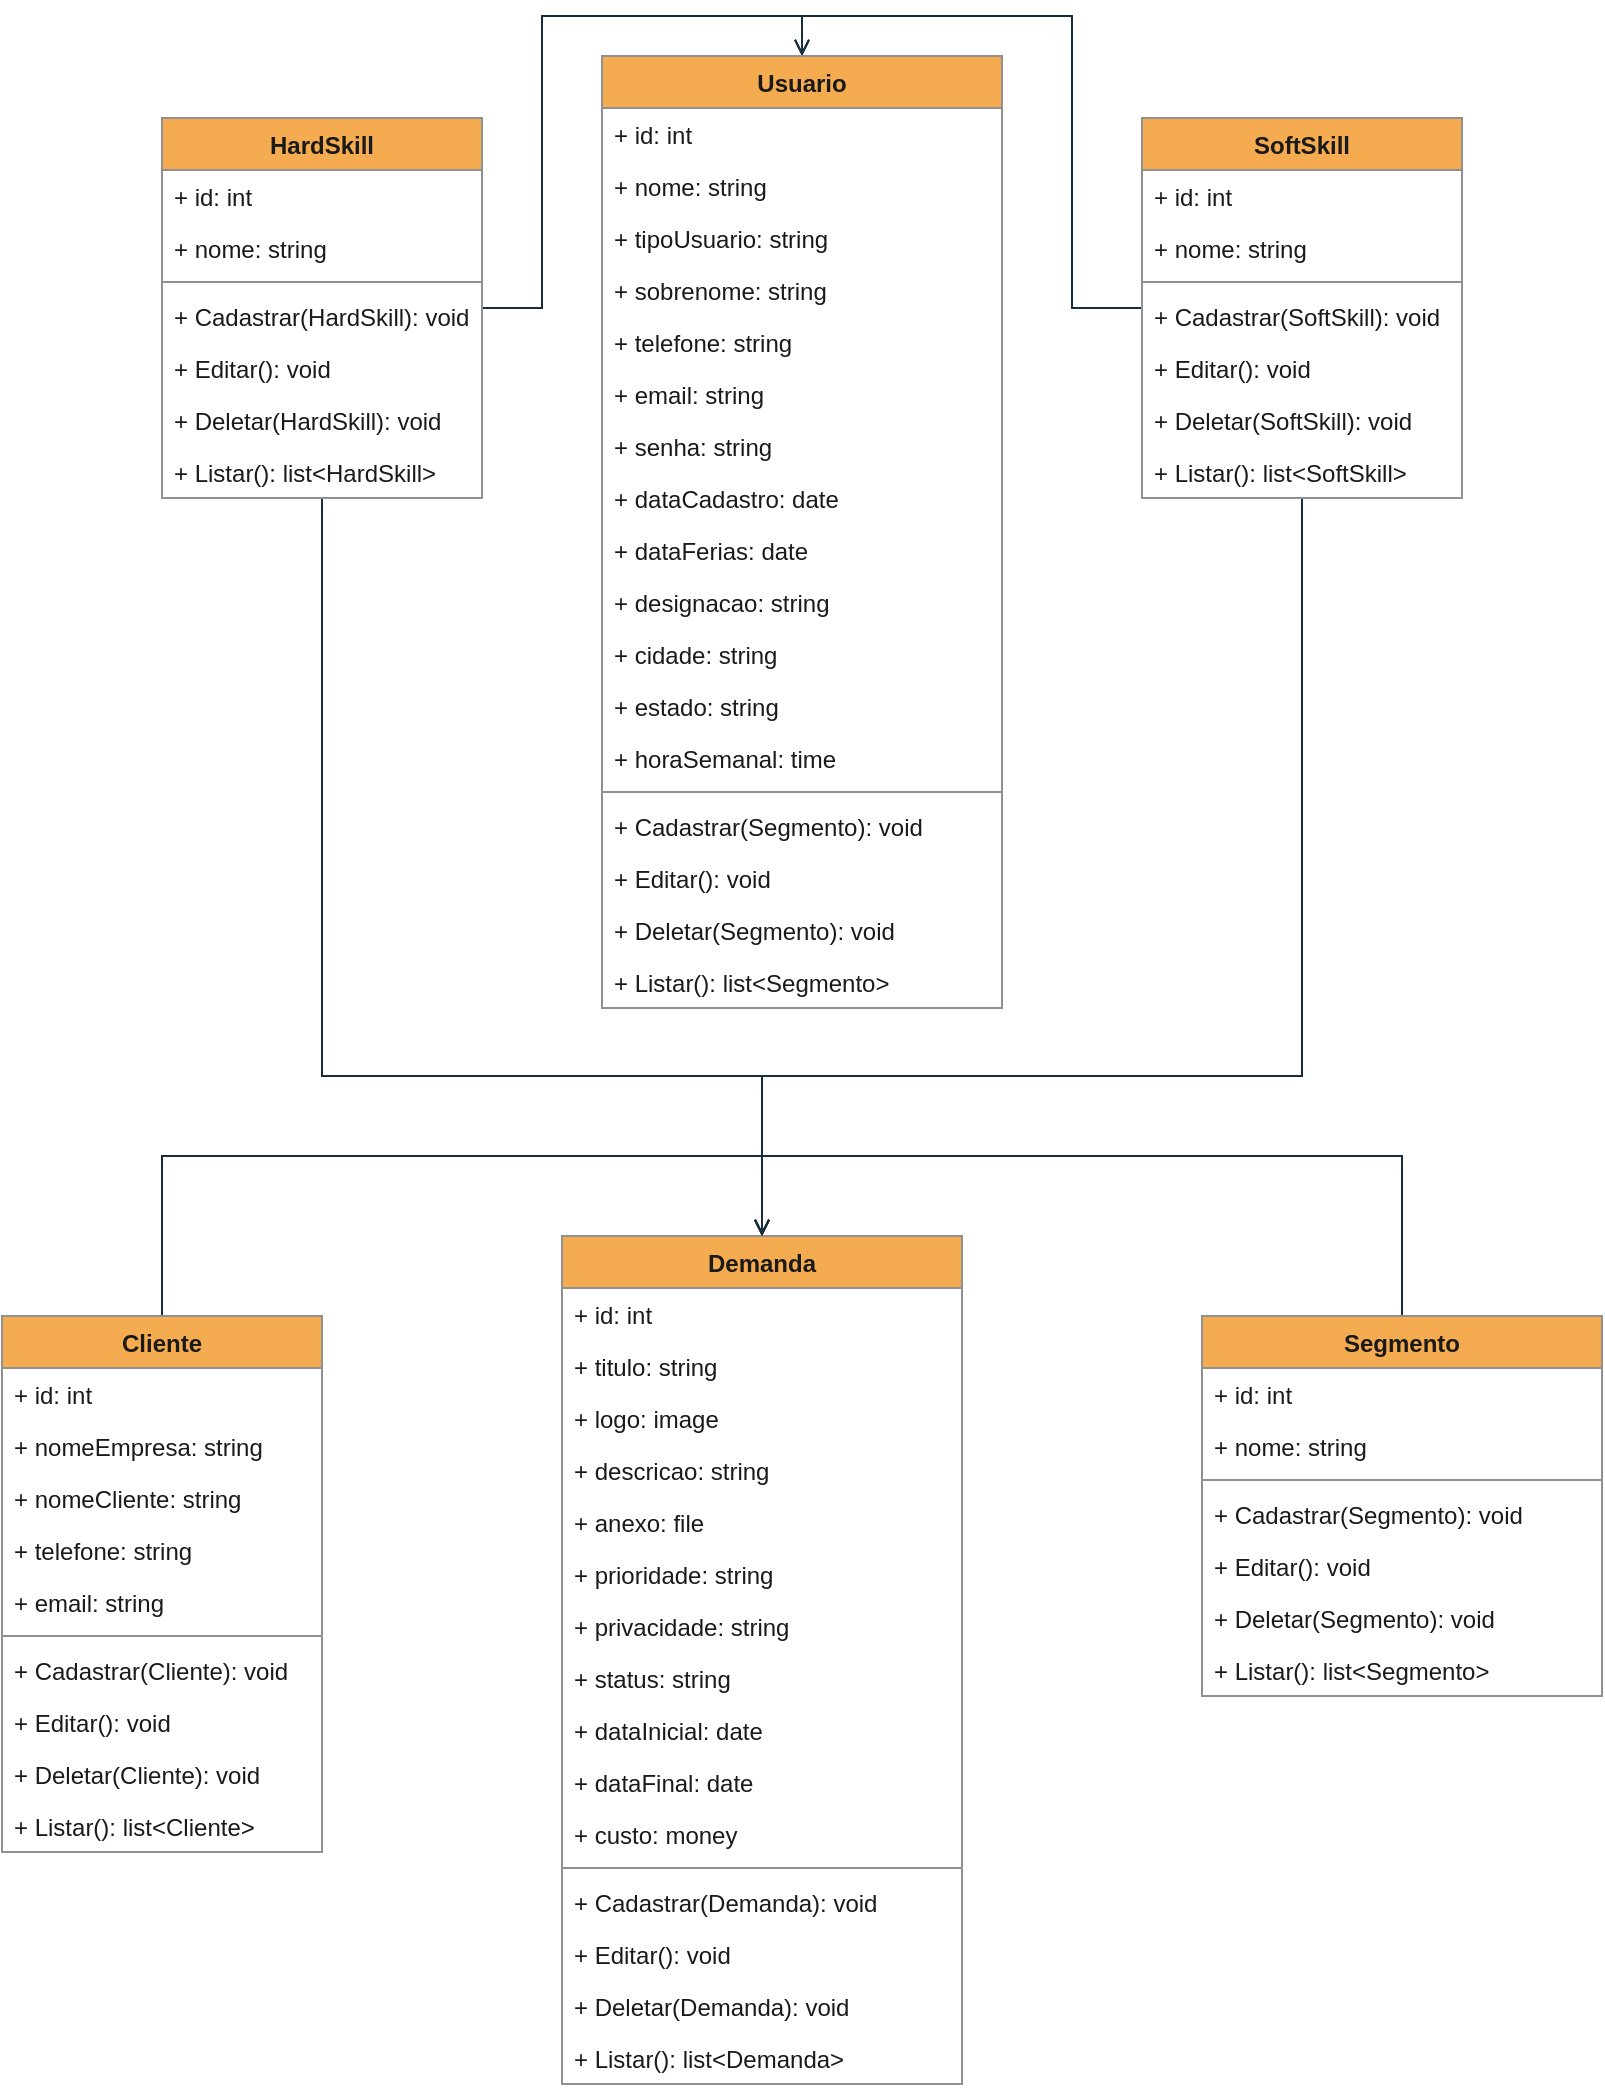 <mxfile version="22.0.2" type="device">
  <diagram name="Página-1" id="8FXzgu7J5ZSmmr5VztDR">
    <mxGraphModel dx="1050" dy="1737" grid="1" gridSize="10" guides="1" tooltips="1" connect="1" arrows="1" fold="1" page="1" pageScale="1" pageWidth="827" pageHeight="1169" math="0" shadow="0">
      <root>
        <mxCell id="0" />
        <mxCell id="1" parent="0" />
        <mxCell id="p3NyU1DMHqtytO8jtPe2-13" style="edgeStyle=orthogonalEdgeStyle;rounded=0;orthogonalLoop=1;jettySize=auto;html=1;entryX=0.5;entryY=0;entryDx=0;entryDy=0;endArrow=open;endFill=0;labelBackgroundColor=none;strokeColor=#182E3E;fontColor=default;" edge="1" parent="1" source="s0I4KyPs7dvxRZLrjT1N-1" target="s0I4KyPs7dvxRZLrjT1N-59">
          <mxGeometry relative="1" as="geometry" />
        </mxCell>
        <mxCell id="p3NyU1DMHqtytO8jtPe2-15" style="edgeStyle=orthogonalEdgeStyle;rounded=0;orthogonalLoop=1;jettySize=auto;html=1;entryX=0.5;entryY=0;entryDx=0;entryDy=0;endArrow=open;endFill=0;labelBackgroundColor=none;strokeColor=#182E3E;fontColor=default;" edge="1" parent="1" source="s0I4KyPs7dvxRZLrjT1N-1" target="s0I4KyPs7dvxRZLrjT1N-15">
          <mxGeometry relative="1" as="geometry">
            <Array as="points">
              <mxPoint x="360" y="-200" />
              <mxPoint x="580" y="-200" />
            </Array>
          </mxGeometry>
        </mxCell>
        <mxCell id="s0I4KyPs7dvxRZLrjT1N-1" value="HardSkill" style="swimlane;fontStyle=1;align=center;verticalAlign=top;childLayout=stackLayout;horizontal=1;startSize=26;horizontalStack=0;resizeParent=1;resizeParentMax=0;resizeLast=0;collapsible=1;marginBottom=0;whiteSpace=wrap;html=1;labelBackgroundColor=none;fillColor=#F5AB50;strokeColor=#909090;fontColor=#1A1A1A;" parent="1" vertex="1">
          <mxGeometry x="280" y="-679" width="160" height="190" as="geometry" />
        </mxCell>
        <mxCell id="s0I4KyPs7dvxRZLrjT1N-2" value="+ id: int" style="text;strokeColor=none;fillColor=none;align=left;verticalAlign=top;spacingLeft=4;spacingRight=4;overflow=hidden;rotatable=0;points=[[0,0.5],[1,0.5]];portConstraint=eastwest;whiteSpace=wrap;html=1;labelBackgroundColor=none;fontColor=#1A1A1A;" parent="s0I4KyPs7dvxRZLrjT1N-1" vertex="1">
          <mxGeometry y="26" width="160" height="26" as="geometry" />
        </mxCell>
        <mxCell id="s0I4KyPs7dvxRZLrjT1N-28" value="+ nome: string" style="text;strokeColor=none;fillColor=none;align=left;verticalAlign=top;spacingLeft=4;spacingRight=4;overflow=hidden;rotatable=0;points=[[0,0.5],[1,0.5]];portConstraint=eastwest;whiteSpace=wrap;html=1;labelBackgroundColor=none;fontColor=#1A1A1A;" parent="s0I4KyPs7dvxRZLrjT1N-1" vertex="1">
          <mxGeometry y="52" width="160" height="26" as="geometry" />
        </mxCell>
        <mxCell id="s0I4KyPs7dvxRZLrjT1N-3" value="" style="line;strokeWidth=1;fillColor=none;align=left;verticalAlign=middle;spacingTop=-1;spacingLeft=3;spacingRight=3;rotatable=0;labelPosition=right;points=[];portConstraint=eastwest;strokeColor=#909090;labelBackgroundColor=none;fontColor=#1A1A1A;" parent="s0I4KyPs7dvxRZLrjT1N-1" vertex="1">
          <mxGeometry y="78" width="160" height="8" as="geometry" />
        </mxCell>
        <mxCell id="s0I4KyPs7dvxRZLrjT1N-4" value="+ Cadastrar(HardSkill): void" style="text;strokeColor=none;fillColor=none;align=left;verticalAlign=top;spacingLeft=4;spacingRight=4;overflow=hidden;rotatable=0;points=[[0,0.5],[1,0.5]];portConstraint=eastwest;whiteSpace=wrap;html=1;labelBackgroundColor=none;fontColor=#1A1A1A;" parent="s0I4KyPs7dvxRZLrjT1N-1" vertex="1">
          <mxGeometry y="86" width="160" height="26" as="geometry" />
        </mxCell>
        <mxCell id="s0I4KyPs7dvxRZLrjT1N-5" value="+ Editar(): void" style="text;strokeColor=none;fillColor=none;align=left;verticalAlign=top;spacingLeft=4;spacingRight=4;overflow=hidden;rotatable=0;points=[[0,0.5],[1,0.5]];portConstraint=eastwest;whiteSpace=wrap;html=1;labelBackgroundColor=none;fontColor=#1A1A1A;" parent="s0I4KyPs7dvxRZLrjT1N-1" vertex="1">
          <mxGeometry y="112" width="160" height="26" as="geometry" />
        </mxCell>
        <mxCell id="s0I4KyPs7dvxRZLrjT1N-6" value="+ Deletar(HardSkill): void" style="text;strokeColor=none;fillColor=none;align=left;verticalAlign=top;spacingLeft=4;spacingRight=4;overflow=hidden;rotatable=0;points=[[0,0.5],[1,0.5]];portConstraint=eastwest;whiteSpace=wrap;html=1;labelBackgroundColor=none;fontColor=#1A1A1A;" parent="s0I4KyPs7dvxRZLrjT1N-1" vertex="1">
          <mxGeometry y="138" width="160" height="26" as="geometry" />
        </mxCell>
        <mxCell id="s0I4KyPs7dvxRZLrjT1N-7" value="+ Listar(): list&amp;lt;HardSkill&amp;gt;" style="text;strokeColor=none;fillColor=none;align=left;verticalAlign=top;spacingLeft=4;spacingRight=4;overflow=hidden;rotatable=0;points=[[0,0.5],[1,0.5]];portConstraint=eastwest;whiteSpace=wrap;html=1;labelBackgroundColor=none;fontColor=#1A1A1A;" parent="s0I4KyPs7dvxRZLrjT1N-1" vertex="1">
          <mxGeometry y="164" width="160" height="26" as="geometry" />
        </mxCell>
        <mxCell id="p3NyU1DMHqtytO8jtPe2-12" style="edgeStyle=orthogonalEdgeStyle;rounded=0;orthogonalLoop=1;jettySize=auto;html=1;entryX=0.5;entryY=0;entryDx=0;entryDy=0;endArrow=open;endFill=0;labelBackgroundColor=none;strokeColor=#182E3E;fontColor=default;" edge="1" parent="1" source="s0I4KyPs7dvxRZLrjT1N-8" target="s0I4KyPs7dvxRZLrjT1N-59">
          <mxGeometry relative="1" as="geometry" />
        </mxCell>
        <mxCell id="p3NyU1DMHqtytO8jtPe2-19" style="edgeStyle=orthogonalEdgeStyle;rounded=0;orthogonalLoop=1;jettySize=auto;html=1;entryX=0.5;entryY=0;entryDx=0;entryDy=0;endArrow=open;endFill=0;labelBackgroundColor=none;strokeColor=#182E3E;fontColor=default;" edge="1" parent="1" source="s0I4KyPs7dvxRZLrjT1N-8" target="s0I4KyPs7dvxRZLrjT1N-15">
          <mxGeometry relative="1" as="geometry">
            <Array as="points">
              <mxPoint x="850" y="-200" />
              <mxPoint x="580" y="-200" />
            </Array>
          </mxGeometry>
        </mxCell>
        <mxCell id="s0I4KyPs7dvxRZLrjT1N-8" value="SoftSkill" style="swimlane;fontStyle=1;align=center;verticalAlign=top;childLayout=stackLayout;horizontal=1;startSize=26;horizontalStack=0;resizeParent=1;resizeParentMax=0;resizeLast=0;collapsible=1;marginBottom=0;whiteSpace=wrap;html=1;labelBackgroundColor=none;fillColor=#F5AB50;strokeColor=#909090;fontColor=#1A1A1A;" parent="1" vertex="1">
          <mxGeometry x="770" y="-679" width="160" height="190" as="geometry" />
        </mxCell>
        <mxCell id="s0I4KyPs7dvxRZLrjT1N-29" value="+ id: int" style="text;strokeColor=none;fillColor=none;align=left;verticalAlign=top;spacingLeft=4;spacingRight=4;overflow=hidden;rotatable=0;points=[[0,0.5],[1,0.5]];portConstraint=eastwest;whiteSpace=wrap;html=1;labelBackgroundColor=none;fontColor=#1A1A1A;" parent="s0I4KyPs7dvxRZLrjT1N-8" vertex="1">
          <mxGeometry y="26" width="160" height="26" as="geometry" />
        </mxCell>
        <mxCell id="s0I4KyPs7dvxRZLrjT1N-9" value="+ nome: string" style="text;strokeColor=none;fillColor=none;align=left;verticalAlign=top;spacingLeft=4;spacingRight=4;overflow=hidden;rotatable=0;points=[[0,0.5],[1,0.5]];portConstraint=eastwest;whiteSpace=wrap;html=1;labelBackgroundColor=none;fontColor=#1A1A1A;" parent="s0I4KyPs7dvxRZLrjT1N-8" vertex="1">
          <mxGeometry y="52" width="160" height="26" as="geometry" />
        </mxCell>
        <mxCell id="s0I4KyPs7dvxRZLrjT1N-10" value="" style="line;strokeWidth=1;fillColor=none;align=left;verticalAlign=middle;spacingTop=-1;spacingLeft=3;spacingRight=3;rotatable=0;labelPosition=right;points=[];portConstraint=eastwest;strokeColor=#909090;labelBackgroundColor=none;fontColor=#1A1A1A;" parent="s0I4KyPs7dvxRZLrjT1N-8" vertex="1">
          <mxGeometry y="78" width="160" height="8" as="geometry" />
        </mxCell>
        <mxCell id="s0I4KyPs7dvxRZLrjT1N-11" value="+ Cadastrar(SoftSkill): void" style="text;strokeColor=none;fillColor=none;align=left;verticalAlign=top;spacingLeft=4;spacingRight=4;overflow=hidden;rotatable=0;points=[[0,0.5],[1,0.5]];portConstraint=eastwest;whiteSpace=wrap;html=1;labelBackgroundColor=none;fontColor=#1A1A1A;" parent="s0I4KyPs7dvxRZLrjT1N-8" vertex="1">
          <mxGeometry y="86" width="160" height="26" as="geometry" />
        </mxCell>
        <mxCell id="s0I4KyPs7dvxRZLrjT1N-12" value="+ Editar(): void" style="text;strokeColor=none;fillColor=none;align=left;verticalAlign=top;spacingLeft=4;spacingRight=4;overflow=hidden;rotatable=0;points=[[0,0.5],[1,0.5]];portConstraint=eastwest;whiteSpace=wrap;html=1;labelBackgroundColor=none;fontColor=#1A1A1A;" parent="s0I4KyPs7dvxRZLrjT1N-8" vertex="1">
          <mxGeometry y="112" width="160" height="26" as="geometry" />
        </mxCell>
        <mxCell id="s0I4KyPs7dvxRZLrjT1N-13" value="+ Deletar(SoftSkill): void" style="text;strokeColor=none;fillColor=none;align=left;verticalAlign=top;spacingLeft=4;spacingRight=4;overflow=hidden;rotatable=0;points=[[0,0.5],[1,0.5]];portConstraint=eastwest;whiteSpace=wrap;html=1;labelBackgroundColor=none;fontColor=#1A1A1A;" parent="s0I4KyPs7dvxRZLrjT1N-8" vertex="1">
          <mxGeometry y="138" width="160" height="26" as="geometry" />
        </mxCell>
        <mxCell id="s0I4KyPs7dvxRZLrjT1N-14" value="+ Listar(): list&amp;lt;SoftSkill&amp;gt;" style="text;strokeColor=none;fillColor=none;align=left;verticalAlign=top;spacingLeft=4;spacingRight=4;overflow=hidden;rotatable=0;points=[[0,0.5],[1,0.5]];portConstraint=eastwest;whiteSpace=wrap;html=1;labelBackgroundColor=none;fontColor=#1A1A1A;" parent="s0I4KyPs7dvxRZLrjT1N-8" vertex="1">
          <mxGeometry y="164" width="160" height="26" as="geometry" />
        </mxCell>
        <mxCell id="s0I4KyPs7dvxRZLrjT1N-15" value="Demanda" style="swimlane;fontStyle=1;align=center;verticalAlign=top;childLayout=stackLayout;horizontal=1;startSize=26;horizontalStack=0;resizeParent=1;resizeParentMax=0;resizeLast=0;collapsible=1;marginBottom=0;whiteSpace=wrap;html=1;labelBackgroundColor=none;fillColor=#F5AB50;strokeColor=#909090;fontColor=#1A1A1A;" parent="1" vertex="1">
          <mxGeometry x="480" y="-120" width="200" height="424" as="geometry" />
        </mxCell>
        <mxCell id="s0I4KyPs7dvxRZLrjT1N-30" value="+ id: int" style="text;strokeColor=none;fillColor=none;align=left;verticalAlign=top;spacingLeft=4;spacingRight=4;overflow=hidden;rotatable=0;points=[[0,0.5],[1,0.5]];portConstraint=eastwest;whiteSpace=wrap;html=1;labelBackgroundColor=none;fontColor=#1A1A1A;" parent="s0I4KyPs7dvxRZLrjT1N-15" vertex="1">
          <mxGeometry y="26" width="200" height="26" as="geometry" />
        </mxCell>
        <mxCell id="s0I4KyPs7dvxRZLrjT1N-16" value="+ titulo: string" style="text;strokeColor=none;fillColor=none;align=left;verticalAlign=top;spacingLeft=4;spacingRight=4;overflow=hidden;rotatable=0;points=[[0,0.5],[1,0.5]];portConstraint=eastwest;whiteSpace=wrap;html=1;labelBackgroundColor=none;fontColor=#1A1A1A;" parent="s0I4KyPs7dvxRZLrjT1N-15" vertex="1">
          <mxGeometry y="52" width="200" height="26" as="geometry" />
        </mxCell>
        <mxCell id="s0I4KyPs7dvxRZLrjT1N-22" value="+ logo: image" style="text;strokeColor=none;fillColor=none;align=left;verticalAlign=top;spacingLeft=4;spacingRight=4;overflow=hidden;rotatable=0;points=[[0,0.5],[1,0.5]];portConstraint=eastwest;whiteSpace=wrap;html=1;labelBackgroundColor=none;fontColor=#1A1A1A;" parent="s0I4KyPs7dvxRZLrjT1N-15" vertex="1">
          <mxGeometry y="78" width="200" height="26" as="geometry" />
        </mxCell>
        <mxCell id="s0I4KyPs7dvxRZLrjT1N-23" value="+ descricao: string" style="text;strokeColor=none;fillColor=none;align=left;verticalAlign=top;spacingLeft=4;spacingRight=4;overflow=hidden;rotatable=0;points=[[0,0.5],[1,0.5]];portConstraint=eastwest;whiteSpace=wrap;html=1;labelBackgroundColor=none;fontColor=#1A1A1A;" parent="s0I4KyPs7dvxRZLrjT1N-15" vertex="1">
          <mxGeometry y="104" width="200" height="26" as="geometry" />
        </mxCell>
        <mxCell id="s0I4KyPs7dvxRZLrjT1N-31" value="+ anexo: file" style="text;strokeColor=none;fillColor=none;align=left;verticalAlign=top;spacingLeft=4;spacingRight=4;overflow=hidden;rotatable=0;points=[[0,0.5],[1,0.5]];portConstraint=eastwest;whiteSpace=wrap;html=1;labelBackgroundColor=none;fontColor=#1A1A1A;" parent="s0I4KyPs7dvxRZLrjT1N-15" vertex="1">
          <mxGeometry y="130" width="200" height="26" as="geometry" />
        </mxCell>
        <mxCell id="s0I4KyPs7dvxRZLrjT1N-32" value="+ prioridade: string" style="text;strokeColor=none;fillColor=none;align=left;verticalAlign=top;spacingLeft=4;spacingRight=4;overflow=hidden;rotatable=0;points=[[0,0.5],[1,0.5]];portConstraint=eastwest;whiteSpace=wrap;html=1;labelBackgroundColor=none;fontColor=#1A1A1A;" parent="s0I4KyPs7dvxRZLrjT1N-15" vertex="1">
          <mxGeometry y="156" width="200" height="26" as="geometry" />
        </mxCell>
        <mxCell id="s0I4KyPs7dvxRZLrjT1N-33" value="+ privacidade: string" style="text;strokeColor=none;fillColor=none;align=left;verticalAlign=top;spacingLeft=4;spacingRight=4;overflow=hidden;rotatable=0;points=[[0,0.5],[1,0.5]];portConstraint=eastwest;whiteSpace=wrap;html=1;labelBackgroundColor=none;fontColor=#1A1A1A;" parent="s0I4KyPs7dvxRZLrjT1N-15" vertex="1">
          <mxGeometry y="182" width="200" height="26" as="geometry" />
        </mxCell>
        <mxCell id="s0I4KyPs7dvxRZLrjT1N-34" value="+ status: string" style="text;strokeColor=none;fillColor=none;align=left;verticalAlign=top;spacingLeft=4;spacingRight=4;overflow=hidden;rotatable=0;points=[[0,0.5],[1,0.5]];portConstraint=eastwest;whiteSpace=wrap;html=1;labelBackgroundColor=none;fontColor=#1A1A1A;" parent="s0I4KyPs7dvxRZLrjT1N-15" vertex="1">
          <mxGeometry y="208" width="200" height="26" as="geometry" />
        </mxCell>
        <mxCell id="s0I4KyPs7dvxRZLrjT1N-35" value="+ dataInicial: date" style="text;strokeColor=none;fillColor=none;align=left;verticalAlign=top;spacingLeft=4;spacingRight=4;overflow=hidden;rotatable=0;points=[[0,0.5],[1,0.5]];portConstraint=eastwest;whiteSpace=wrap;html=1;labelBackgroundColor=none;fontColor=#1A1A1A;" parent="s0I4KyPs7dvxRZLrjT1N-15" vertex="1">
          <mxGeometry y="234" width="200" height="26" as="geometry" />
        </mxCell>
        <mxCell id="s0I4KyPs7dvxRZLrjT1N-36" value="+ dataFinal: date" style="text;strokeColor=none;fillColor=none;align=left;verticalAlign=top;spacingLeft=4;spacingRight=4;overflow=hidden;rotatable=0;points=[[0,0.5],[1,0.5]];portConstraint=eastwest;whiteSpace=wrap;html=1;labelBackgroundColor=none;fontColor=#1A1A1A;" parent="s0I4KyPs7dvxRZLrjT1N-15" vertex="1">
          <mxGeometry y="260" width="200" height="26" as="geometry" />
        </mxCell>
        <mxCell id="s0I4KyPs7dvxRZLrjT1N-38" value="+ custo: money" style="text;strokeColor=none;fillColor=none;align=left;verticalAlign=top;spacingLeft=4;spacingRight=4;overflow=hidden;rotatable=0;points=[[0,0.5],[1,0.5]];portConstraint=eastwest;whiteSpace=wrap;html=1;labelBackgroundColor=none;fontColor=#1A1A1A;" parent="s0I4KyPs7dvxRZLrjT1N-15" vertex="1">
          <mxGeometry y="286" width="200" height="26" as="geometry" />
        </mxCell>
        <mxCell id="s0I4KyPs7dvxRZLrjT1N-17" value="" style="line;strokeWidth=1;fillColor=none;align=left;verticalAlign=middle;spacingTop=-1;spacingLeft=3;spacingRight=3;rotatable=0;labelPosition=right;points=[];portConstraint=eastwest;strokeColor=#909090;labelBackgroundColor=none;fontColor=#1A1A1A;" parent="s0I4KyPs7dvxRZLrjT1N-15" vertex="1">
          <mxGeometry y="312" width="200" height="8" as="geometry" />
        </mxCell>
        <mxCell id="s0I4KyPs7dvxRZLrjT1N-18" value="+ Cadastrar(Demanda): void" style="text;strokeColor=none;fillColor=none;align=left;verticalAlign=top;spacingLeft=4;spacingRight=4;overflow=hidden;rotatable=0;points=[[0,0.5],[1,0.5]];portConstraint=eastwest;whiteSpace=wrap;html=1;labelBackgroundColor=none;fontColor=#1A1A1A;" parent="s0I4KyPs7dvxRZLrjT1N-15" vertex="1">
          <mxGeometry y="320" width="200" height="26" as="geometry" />
        </mxCell>
        <mxCell id="s0I4KyPs7dvxRZLrjT1N-19" value="+ Editar(): void" style="text;strokeColor=none;fillColor=none;align=left;verticalAlign=top;spacingLeft=4;spacingRight=4;overflow=hidden;rotatable=0;points=[[0,0.5],[1,0.5]];portConstraint=eastwest;whiteSpace=wrap;html=1;labelBackgroundColor=none;fontColor=#1A1A1A;" parent="s0I4KyPs7dvxRZLrjT1N-15" vertex="1">
          <mxGeometry y="346" width="200" height="26" as="geometry" />
        </mxCell>
        <mxCell id="s0I4KyPs7dvxRZLrjT1N-20" value="+ Deletar(Demanda): void" style="text;strokeColor=none;fillColor=none;align=left;verticalAlign=top;spacingLeft=4;spacingRight=4;overflow=hidden;rotatable=0;points=[[0,0.5],[1,0.5]];portConstraint=eastwest;whiteSpace=wrap;html=1;labelBackgroundColor=none;fontColor=#1A1A1A;" parent="s0I4KyPs7dvxRZLrjT1N-15" vertex="1">
          <mxGeometry y="372" width="200" height="26" as="geometry" />
        </mxCell>
        <mxCell id="s0I4KyPs7dvxRZLrjT1N-21" value="+ Listar(): list&amp;lt;Demanda&amp;gt;" style="text;strokeColor=none;fillColor=none;align=left;verticalAlign=top;spacingLeft=4;spacingRight=4;overflow=hidden;rotatable=0;points=[[0,0.5],[1,0.5]];portConstraint=eastwest;whiteSpace=wrap;html=1;labelBackgroundColor=none;fontColor=#1A1A1A;" parent="s0I4KyPs7dvxRZLrjT1N-15" vertex="1">
          <mxGeometry y="398" width="200" height="26" as="geometry" />
        </mxCell>
        <mxCell id="p3NyU1DMHqtytO8jtPe2-9" style="edgeStyle=orthogonalEdgeStyle;rounded=0;orthogonalLoop=1;jettySize=auto;html=1;entryX=0.5;entryY=0;entryDx=0;entryDy=0;exitX=0.5;exitY=0;exitDx=0;exitDy=0;endArrow=open;endFill=0;labelBackgroundColor=none;strokeColor=#182E3E;fontColor=default;" edge="1" parent="1" source="s0I4KyPs7dvxRZLrjT1N-40" target="s0I4KyPs7dvxRZLrjT1N-15">
          <mxGeometry relative="1" as="geometry">
            <Array as="points">
              <mxPoint x="280" y="-160" />
              <mxPoint x="580" y="-160" />
            </Array>
          </mxGeometry>
        </mxCell>
        <mxCell id="s0I4KyPs7dvxRZLrjT1N-40" value="Cliente" style="swimlane;fontStyle=1;align=center;verticalAlign=top;childLayout=stackLayout;horizontal=1;startSize=26;horizontalStack=0;resizeParent=1;resizeParentMax=0;resizeLast=0;collapsible=1;marginBottom=0;whiteSpace=wrap;html=1;labelBackgroundColor=none;fillColor=#F5AB50;strokeColor=#909090;fontColor=#1A1A1A;" parent="1" vertex="1">
          <mxGeometry x="200" y="-80" width="160" height="268" as="geometry" />
        </mxCell>
        <mxCell id="s0I4KyPs7dvxRZLrjT1N-41" value="+ id: int" style="text;strokeColor=none;fillColor=none;align=left;verticalAlign=top;spacingLeft=4;spacingRight=4;overflow=hidden;rotatable=0;points=[[0,0.5],[1,0.5]];portConstraint=eastwest;whiteSpace=wrap;html=1;labelBackgroundColor=none;fontColor=#1A1A1A;" parent="s0I4KyPs7dvxRZLrjT1N-40" vertex="1">
          <mxGeometry y="26" width="160" height="26" as="geometry" />
        </mxCell>
        <mxCell id="s0I4KyPs7dvxRZLrjT1N-42" value="+ nomeEmpresa: string" style="text;strokeColor=none;fillColor=none;align=left;verticalAlign=top;spacingLeft=4;spacingRight=4;overflow=hidden;rotatable=0;points=[[0,0.5],[1,0.5]];portConstraint=eastwest;whiteSpace=wrap;html=1;labelBackgroundColor=none;fontColor=#1A1A1A;" parent="s0I4KyPs7dvxRZLrjT1N-40" vertex="1">
          <mxGeometry y="52" width="160" height="26" as="geometry" />
        </mxCell>
        <mxCell id="s0I4KyPs7dvxRZLrjT1N-48" value="+ nomeCliente: string" style="text;strokeColor=none;fillColor=none;align=left;verticalAlign=top;spacingLeft=4;spacingRight=4;overflow=hidden;rotatable=0;points=[[0,0.5],[1,0.5]];portConstraint=eastwest;whiteSpace=wrap;html=1;labelBackgroundColor=none;fontColor=#1A1A1A;" parent="s0I4KyPs7dvxRZLrjT1N-40" vertex="1">
          <mxGeometry y="78" width="160" height="26" as="geometry" />
        </mxCell>
        <mxCell id="s0I4KyPs7dvxRZLrjT1N-49" value="+ telefone: string" style="text;strokeColor=none;fillColor=none;align=left;verticalAlign=top;spacingLeft=4;spacingRight=4;overflow=hidden;rotatable=0;points=[[0,0.5],[1,0.5]];portConstraint=eastwest;whiteSpace=wrap;html=1;labelBackgroundColor=none;fontColor=#1A1A1A;" parent="s0I4KyPs7dvxRZLrjT1N-40" vertex="1">
          <mxGeometry y="104" width="160" height="26" as="geometry" />
        </mxCell>
        <mxCell id="s0I4KyPs7dvxRZLrjT1N-50" value="+ email: string" style="text;strokeColor=none;fillColor=none;align=left;verticalAlign=top;spacingLeft=4;spacingRight=4;overflow=hidden;rotatable=0;points=[[0,0.5],[1,0.5]];portConstraint=eastwest;whiteSpace=wrap;html=1;labelBackgroundColor=none;fontColor=#1A1A1A;" parent="s0I4KyPs7dvxRZLrjT1N-40" vertex="1">
          <mxGeometry y="130" width="160" height="26" as="geometry" />
        </mxCell>
        <mxCell id="s0I4KyPs7dvxRZLrjT1N-43" value="" style="line;strokeWidth=1;fillColor=none;align=left;verticalAlign=middle;spacingTop=-1;spacingLeft=3;spacingRight=3;rotatable=0;labelPosition=right;points=[];portConstraint=eastwest;strokeColor=#909090;labelBackgroundColor=none;fontColor=#1A1A1A;" parent="s0I4KyPs7dvxRZLrjT1N-40" vertex="1">
          <mxGeometry y="156" width="160" height="8" as="geometry" />
        </mxCell>
        <mxCell id="s0I4KyPs7dvxRZLrjT1N-44" value="+ Cadastrar(Cliente): void" style="text;strokeColor=none;fillColor=none;align=left;verticalAlign=top;spacingLeft=4;spacingRight=4;overflow=hidden;rotatable=0;points=[[0,0.5],[1,0.5]];portConstraint=eastwest;whiteSpace=wrap;html=1;labelBackgroundColor=none;fontColor=#1A1A1A;" parent="s0I4KyPs7dvxRZLrjT1N-40" vertex="1">
          <mxGeometry y="164" width="160" height="26" as="geometry" />
        </mxCell>
        <mxCell id="s0I4KyPs7dvxRZLrjT1N-45" value="+ Editar(): void" style="text;strokeColor=none;fillColor=none;align=left;verticalAlign=top;spacingLeft=4;spacingRight=4;overflow=hidden;rotatable=0;points=[[0,0.5],[1,0.5]];portConstraint=eastwest;whiteSpace=wrap;html=1;labelBackgroundColor=none;fontColor=#1A1A1A;" parent="s0I4KyPs7dvxRZLrjT1N-40" vertex="1">
          <mxGeometry y="190" width="160" height="26" as="geometry" />
        </mxCell>
        <mxCell id="s0I4KyPs7dvxRZLrjT1N-46" value="+ Deletar(Cliente): void" style="text;strokeColor=none;fillColor=none;align=left;verticalAlign=top;spacingLeft=4;spacingRight=4;overflow=hidden;rotatable=0;points=[[0,0.5],[1,0.5]];portConstraint=eastwest;whiteSpace=wrap;html=1;labelBackgroundColor=none;fontColor=#1A1A1A;" parent="s0I4KyPs7dvxRZLrjT1N-40" vertex="1">
          <mxGeometry y="216" width="160" height="26" as="geometry" />
        </mxCell>
        <mxCell id="s0I4KyPs7dvxRZLrjT1N-47" value="+ Listar(): list&amp;lt;Cliente&amp;gt;" style="text;strokeColor=none;fillColor=none;align=left;verticalAlign=top;spacingLeft=4;spacingRight=4;overflow=hidden;rotatable=0;points=[[0,0.5],[1,0.5]];portConstraint=eastwest;whiteSpace=wrap;html=1;labelBackgroundColor=none;fontColor=#1A1A1A;" parent="s0I4KyPs7dvxRZLrjT1N-40" vertex="1">
          <mxGeometry y="242" width="160" height="26" as="geometry" />
        </mxCell>
        <mxCell id="p3NyU1DMHqtytO8jtPe2-10" style="edgeStyle=orthogonalEdgeStyle;rounded=0;orthogonalLoop=1;jettySize=auto;html=1;entryX=0.5;entryY=0;entryDx=0;entryDy=0;exitX=0.5;exitY=0;exitDx=0;exitDy=0;endArrow=open;endFill=0;labelBackgroundColor=none;strokeColor=#182E3E;fontColor=default;" edge="1" parent="1" source="s0I4KyPs7dvxRZLrjT1N-51" target="s0I4KyPs7dvxRZLrjT1N-15">
          <mxGeometry relative="1" as="geometry">
            <Array as="points">
              <mxPoint x="900" y="-160" />
              <mxPoint x="580" y="-160" />
            </Array>
          </mxGeometry>
        </mxCell>
        <mxCell id="s0I4KyPs7dvxRZLrjT1N-51" value="Segmento" style="swimlane;fontStyle=1;align=center;verticalAlign=top;childLayout=stackLayout;horizontal=1;startSize=26;horizontalStack=0;resizeParent=1;resizeParentMax=0;resizeLast=0;collapsible=1;marginBottom=0;whiteSpace=wrap;html=1;labelBackgroundColor=none;fillColor=#F5AB50;strokeColor=#909090;fontColor=#1A1A1A;" parent="1" vertex="1">
          <mxGeometry x="800" y="-80" width="200" height="190" as="geometry" />
        </mxCell>
        <mxCell id="s0I4KyPs7dvxRZLrjT1N-52" value="+ id: int" style="text;strokeColor=none;fillColor=none;align=left;verticalAlign=top;spacingLeft=4;spacingRight=4;overflow=hidden;rotatable=0;points=[[0,0.5],[1,0.5]];portConstraint=eastwest;whiteSpace=wrap;html=1;labelBackgroundColor=none;fontColor=#1A1A1A;" parent="s0I4KyPs7dvxRZLrjT1N-51" vertex="1">
          <mxGeometry y="26" width="200" height="26" as="geometry" />
        </mxCell>
        <mxCell id="s0I4KyPs7dvxRZLrjT1N-53" value="+ nome: string" style="text;strokeColor=none;fillColor=none;align=left;verticalAlign=top;spacingLeft=4;spacingRight=4;overflow=hidden;rotatable=0;points=[[0,0.5],[1,0.5]];portConstraint=eastwest;whiteSpace=wrap;html=1;labelBackgroundColor=none;fontColor=#1A1A1A;" parent="s0I4KyPs7dvxRZLrjT1N-51" vertex="1">
          <mxGeometry y="52" width="200" height="26" as="geometry" />
        </mxCell>
        <mxCell id="s0I4KyPs7dvxRZLrjT1N-54" value="" style="line;strokeWidth=1;fillColor=none;align=left;verticalAlign=middle;spacingTop=-1;spacingLeft=3;spacingRight=3;rotatable=0;labelPosition=right;points=[];portConstraint=eastwest;strokeColor=#909090;labelBackgroundColor=none;fontColor=#1A1A1A;" parent="s0I4KyPs7dvxRZLrjT1N-51" vertex="1">
          <mxGeometry y="78" width="200" height="8" as="geometry" />
        </mxCell>
        <mxCell id="s0I4KyPs7dvxRZLrjT1N-55" value="+ Cadastrar(Segmento): void" style="text;strokeColor=none;fillColor=none;align=left;verticalAlign=top;spacingLeft=4;spacingRight=4;overflow=hidden;rotatable=0;points=[[0,0.5],[1,0.5]];portConstraint=eastwest;whiteSpace=wrap;html=1;labelBackgroundColor=none;fontColor=#1A1A1A;" parent="s0I4KyPs7dvxRZLrjT1N-51" vertex="1">
          <mxGeometry y="86" width="200" height="26" as="geometry" />
        </mxCell>
        <mxCell id="s0I4KyPs7dvxRZLrjT1N-56" value="+ Editar(): void" style="text;strokeColor=none;fillColor=none;align=left;verticalAlign=top;spacingLeft=4;spacingRight=4;overflow=hidden;rotatable=0;points=[[0,0.5],[1,0.5]];portConstraint=eastwest;whiteSpace=wrap;html=1;labelBackgroundColor=none;fontColor=#1A1A1A;" parent="s0I4KyPs7dvxRZLrjT1N-51" vertex="1">
          <mxGeometry y="112" width="200" height="26" as="geometry" />
        </mxCell>
        <mxCell id="s0I4KyPs7dvxRZLrjT1N-57" value="+ Deletar(Segmento): void" style="text;strokeColor=none;fillColor=none;align=left;verticalAlign=top;spacingLeft=4;spacingRight=4;overflow=hidden;rotatable=0;points=[[0,0.5],[1,0.5]];portConstraint=eastwest;whiteSpace=wrap;html=1;labelBackgroundColor=none;fontColor=#1A1A1A;" parent="s0I4KyPs7dvxRZLrjT1N-51" vertex="1">
          <mxGeometry y="138" width="200" height="26" as="geometry" />
        </mxCell>
        <mxCell id="s0I4KyPs7dvxRZLrjT1N-58" value="+ Listar(): list&amp;lt;Segmento&amp;gt;" style="text;strokeColor=none;fillColor=none;align=left;verticalAlign=top;spacingLeft=4;spacingRight=4;overflow=hidden;rotatable=0;points=[[0,0.5],[1,0.5]];portConstraint=eastwest;whiteSpace=wrap;html=1;labelBackgroundColor=none;fontColor=#1A1A1A;" parent="s0I4KyPs7dvxRZLrjT1N-51" vertex="1">
          <mxGeometry y="164" width="200" height="26" as="geometry" />
        </mxCell>
        <mxCell id="s0I4KyPs7dvxRZLrjT1N-59" value="Usuario" style="swimlane;fontStyle=1;align=center;verticalAlign=top;childLayout=stackLayout;horizontal=1;startSize=26;horizontalStack=0;resizeParent=1;resizeParentMax=0;resizeLast=0;collapsible=1;marginBottom=0;whiteSpace=wrap;html=1;labelBackgroundColor=none;fillColor=#F5AB50;strokeColor=#909090;fontColor=#1A1A1A;" parent="1" vertex="1">
          <mxGeometry x="500" y="-710" width="200" height="476" as="geometry" />
        </mxCell>
        <mxCell id="s0I4KyPs7dvxRZLrjT1N-60" value="+ id: int" style="text;strokeColor=none;fillColor=none;align=left;verticalAlign=top;spacingLeft=4;spacingRight=4;overflow=hidden;rotatable=0;points=[[0,0.5],[1,0.5]];portConstraint=eastwest;whiteSpace=wrap;html=1;labelBackgroundColor=none;fontColor=#1A1A1A;" parent="s0I4KyPs7dvxRZLrjT1N-59" vertex="1">
          <mxGeometry y="26" width="200" height="26" as="geometry" />
        </mxCell>
        <mxCell id="s0I4KyPs7dvxRZLrjT1N-61" value="+ nome: string" style="text;strokeColor=none;fillColor=none;align=left;verticalAlign=top;spacingLeft=4;spacingRight=4;overflow=hidden;rotatable=0;points=[[0,0.5],[1,0.5]];portConstraint=eastwest;whiteSpace=wrap;html=1;labelBackgroundColor=none;fontColor=#1A1A1A;" parent="s0I4KyPs7dvxRZLrjT1N-59" vertex="1">
          <mxGeometry y="52" width="200" height="26" as="geometry" />
        </mxCell>
        <mxCell id="s0I4KyPs7dvxRZLrjT1N-78" value="+ tipoUsuario: string" style="text;strokeColor=none;fillColor=none;align=left;verticalAlign=top;spacingLeft=4;spacingRight=4;overflow=hidden;rotatable=0;points=[[0,0.5],[1,0.5]];portConstraint=eastwest;whiteSpace=wrap;html=1;labelBackgroundColor=none;fontColor=#1A1A1A;" parent="s0I4KyPs7dvxRZLrjT1N-59" vertex="1">
          <mxGeometry y="78" width="200" height="26" as="geometry" />
        </mxCell>
        <mxCell id="s0I4KyPs7dvxRZLrjT1N-68" value="+ sobrenome: string" style="text;strokeColor=none;fillColor=none;align=left;verticalAlign=top;spacingLeft=4;spacingRight=4;overflow=hidden;rotatable=0;points=[[0,0.5],[1,0.5]];portConstraint=eastwest;whiteSpace=wrap;html=1;labelBackgroundColor=none;fontColor=#1A1A1A;" parent="s0I4KyPs7dvxRZLrjT1N-59" vertex="1">
          <mxGeometry y="104" width="200" height="26" as="geometry" />
        </mxCell>
        <mxCell id="s0I4KyPs7dvxRZLrjT1N-69" value="+ telefone: string" style="text;strokeColor=none;fillColor=none;align=left;verticalAlign=top;spacingLeft=4;spacingRight=4;overflow=hidden;rotatable=0;points=[[0,0.5],[1,0.5]];portConstraint=eastwest;whiteSpace=wrap;html=1;labelBackgroundColor=none;fontColor=#1A1A1A;" parent="s0I4KyPs7dvxRZLrjT1N-59" vertex="1">
          <mxGeometry y="130" width="200" height="26" as="geometry" />
        </mxCell>
        <mxCell id="s0I4KyPs7dvxRZLrjT1N-70" value="+ email: string" style="text;strokeColor=none;fillColor=none;align=left;verticalAlign=top;spacingLeft=4;spacingRight=4;overflow=hidden;rotatable=0;points=[[0,0.5],[1,0.5]];portConstraint=eastwest;whiteSpace=wrap;html=1;labelBackgroundColor=none;fontColor=#1A1A1A;" parent="s0I4KyPs7dvxRZLrjT1N-59" vertex="1">
          <mxGeometry y="156" width="200" height="26" as="geometry" />
        </mxCell>
        <mxCell id="s0I4KyPs7dvxRZLrjT1N-71" value="+ senha: string" style="text;strokeColor=none;fillColor=none;align=left;verticalAlign=top;spacingLeft=4;spacingRight=4;overflow=hidden;rotatable=0;points=[[0,0.5],[1,0.5]];portConstraint=eastwest;whiteSpace=wrap;html=1;labelBackgroundColor=none;fontColor=#1A1A1A;" parent="s0I4KyPs7dvxRZLrjT1N-59" vertex="1">
          <mxGeometry y="182" width="200" height="26" as="geometry" />
        </mxCell>
        <mxCell id="s0I4KyPs7dvxRZLrjT1N-72" value="+ dataCadastro: date" style="text;strokeColor=none;fillColor=none;align=left;verticalAlign=top;spacingLeft=4;spacingRight=4;overflow=hidden;rotatable=0;points=[[0,0.5],[1,0.5]];portConstraint=eastwest;whiteSpace=wrap;html=1;labelBackgroundColor=none;fontColor=#1A1A1A;" parent="s0I4KyPs7dvxRZLrjT1N-59" vertex="1">
          <mxGeometry y="208" width="200" height="26" as="geometry" />
        </mxCell>
        <mxCell id="s0I4KyPs7dvxRZLrjT1N-73" value="+ dataFerias: date" style="text;strokeColor=none;fillColor=none;align=left;verticalAlign=top;spacingLeft=4;spacingRight=4;overflow=hidden;rotatable=0;points=[[0,0.5],[1,0.5]];portConstraint=eastwest;whiteSpace=wrap;html=1;labelBackgroundColor=none;fontColor=#1A1A1A;" parent="s0I4KyPs7dvxRZLrjT1N-59" vertex="1">
          <mxGeometry y="234" width="200" height="26" as="geometry" />
        </mxCell>
        <mxCell id="s0I4KyPs7dvxRZLrjT1N-74" value="+ designacao: string" style="text;strokeColor=none;fillColor=none;align=left;verticalAlign=top;spacingLeft=4;spacingRight=4;overflow=hidden;rotatable=0;points=[[0,0.5],[1,0.5]];portConstraint=eastwest;whiteSpace=wrap;html=1;labelBackgroundColor=none;fontColor=#1A1A1A;" parent="s0I4KyPs7dvxRZLrjT1N-59" vertex="1">
          <mxGeometry y="260" width="200" height="26" as="geometry" />
        </mxCell>
        <mxCell id="s0I4KyPs7dvxRZLrjT1N-75" value="+ cidade: string" style="text;strokeColor=none;fillColor=none;align=left;verticalAlign=top;spacingLeft=4;spacingRight=4;overflow=hidden;rotatable=0;points=[[0,0.5],[1,0.5]];portConstraint=eastwest;whiteSpace=wrap;html=1;labelBackgroundColor=none;fontColor=#1A1A1A;" parent="s0I4KyPs7dvxRZLrjT1N-59" vertex="1">
          <mxGeometry y="286" width="200" height="26" as="geometry" />
        </mxCell>
        <mxCell id="s0I4KyPs7dvxRZLrjT1N-76" value="+ estado: string" style="text;strokeColor=none;fillColor=none;align=left;verticalAlign=top;spacingLeft=4;spacingRight=4;overflow=hidden;rotatable=0;points=[[0,0.5],[1,0.5]];portConstraint=eastwest;whiteSpace=wrap;html=1;labelBackgroundColor=none;fontColor=#1A1A1A;" parent="s0I4KyPs7dvxRZLrjT1N-59" vertex="1">
          <mxGeometry y="312" width="200" height="26" as="geometry" />
        </mxCell>
        <mxCell id="s0I4KyPs7dvxRZLrjT1N-77" value="+ horaSemanal: time" style="text;strokeColor=none;fillColor=none;align=left;verticalAlign=top;spacingLeft=4;spacingRight=4;overflow=hidden;rotatable=0;points=[[0,0.5],[1,0.5]];portConstraint=eastwest;whiteSpace=wrap;html=1;labelBackgroundColor=none;fontColor=#1A1A1A;" parent="s0I4KyPs7dvxRZLrjT1N-59" vertex="1">
          <mxGeometry y="338" width="200" height="26" as="geometry" />
        </mxCell>
        <mxCell id="s0I4KyPs7dvxRZLrjT1N-62" value="" style="line;strokeWidth=1;fillColor=none;align=left;verticalAlign=middle;spacingTop=-1;spacingLeft=3;spacingRight=3;rotatable=0;labelPosition=right;points=[];portConstraint=eastwest;strokeColor=#909090;labelBackgroundColor=none;fontColor=#1A1A1A;" parent="s0I4KyPs7dvxRZLrjT1N-59" vertex="1">
          <mxGeometry y="364" width="200" height="8" as="geometry" />
        </mxCell>
        <mxCell id="s0I4KyPs7dvxRZLrjT1N-63" value="+ Cadastrar(Segmento): void" style="text;strokeColor=none;fillColor=none;align=left;verticalAlign=top;spacingLeft=4;spacingRight=4;overflow=hidden;rotatable=0;points=[[0,0.5],[1,0.5]];portConstraint=eastwest;whiteSpace=wrap;html=1;labelBackgroundColor=none;fontColor=#1A1A1A;" parent="s0I4KyPs7dvxRZLrjT1N-59" vertex="1">
          <mxGeometry y="372" width="200" height="26" as="geometry" />
        </mxCell>
        <mxCell id="s0I4KyPs7dvxRZLrjT1N-64" value="+ Editar(): void" style="text;strokeColor=none;fillColor=none;align=left;verticalAlign=top;spacingLeft=4;spacingRight=4;overflow=hidden;rotatable=0;points=[[0,0.5],[1,0.5]];portConstraint=eastwest;whiteSpace=wrap;html=1;labelBackgroundColor=none;fontColor=#1A1A1A;" parent="s0I4KyPs7dvxRZLrjT1N-59" vertex="1">
          <mxGeometry y="398" width="200" height="26" as="geometry" />
        </mxCell>
        <mxCell id="s0I4KyPs7dvxRZLrjT1N-65" value="+ Deletar(Segmento): void" style="text;strokeColor=none;fillColor=none;align=left;verticalAlign=top;spacingLeft=4;spacingRight=4;overflow=hidden;rotatable=0;points=[[0,0.5],[1,0.5]];portConstraint=eastwest;whiteSpace=wrap;html=1;labelBackgroundColor=none;fontColor=#1A1A1A;" parent="s0I4KyPs7dvxRZLrjT1N-59" vertex="1">
          <mxGeometry y="424" width="200" height="26" as="geometry" />
        </mxCell>
        <mxCell id="s0I4KyPs7dvxRZLrjT1N-66" value="+ Listar(): list&amp;lt;Segmento&amp;gt;" style="text;strokeColor=none;fillColor=none;align=left;verticalAlign=top;spacingLeft=4;spacingRight=4;overflow=hidden;rotatable=0;points=[[0,0.5],[1,0.5]];portConstraint=eastwest;whiteSpace=wrap;html=1;labelBackgroundColor=none;fontColor=#1A1A1A;" parent="s0I4KyPs7dvxRZLrjT1N-59" vertex="1">
          <mxGeometry y="450" width="200" height="26" as="geometry" />
        </mxCell>
      </root>
    </mxGraphModel>
  </diagram>
</mxfile>
